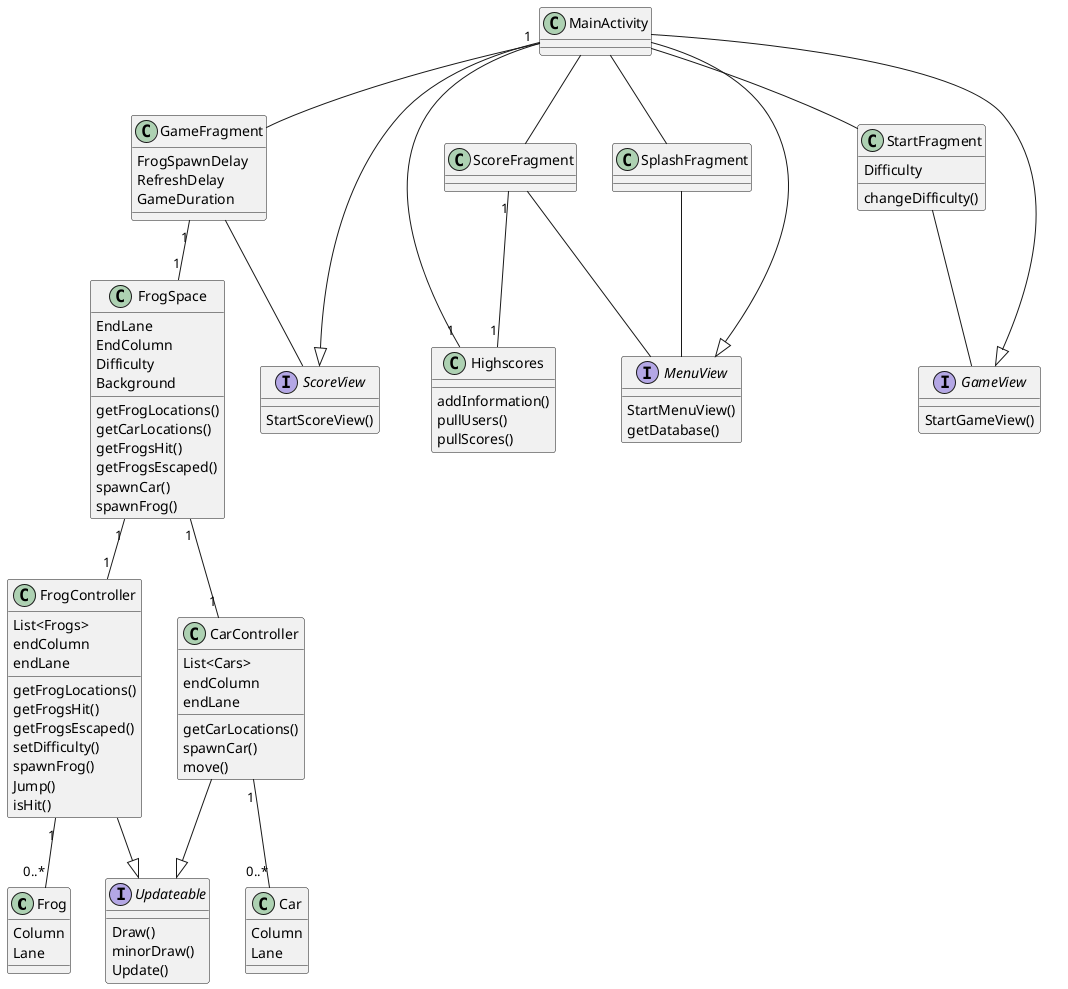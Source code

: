 @startuml
class Frog {
    Column
    Lane
}

class Car {
    Column
    Lane
}

class FrogController {
    List<Frogs>
    endColumn
    endLane
    getFrogLocations()
    getFrogsHit()
    getFrogsEscaped()
    setDifficulty()
    spawnFrog()
    Jump()
    isHit()
}

class CarController {
    List<Cars>
    endColumn
    endLane
    getCarLocations()
    spawnCar()
    move()
}

class FrogSpace {
    EndLane
    EndColumn
    Difficulty
    Background
    getFrogLocations()
    getCarLocations()
    getFrogsHit()
    getFrogsEscaped()
    spawnCar()
    spawnFrog()
}

class GameFragment {
    FrogSpawnDelay
    RefreshDelay
    GameDuration
}

class Highscores {
    addInformation()
    pullUsers()
    pullScores()
}

class MainActivity

class ScoreFragment

class SplashFragment

class StartFragment {
    Difficulty
    changeDifficulty()
}

interface Updateable {
    Draw()
    minorDraw()
    Update()
}

interface GameView {
    StartGameView()
}

interface MenuView {
    StartMenuView()
    getDatabase()
}

interface ScoreView {
    StartScoreView()
}

MainActivity -- SplashFragment
MainActivity -- ScoreFragment
MainActivity -- GameFragment
MainActivity -- StartFragment
MainActivity --|> GameView
MainActivity --|> MenuView
MainActivity --|> ScoreView

ScoreFragment "1" -- "1" Highscores
MainActivity "1" -- "1" Highscores

ScoreFragment -- MenuView
SplashFragment -- MenuView
GameFragment -- ScoreView
StartFragment -- GameView

GameFragment "1" -- "1" FrogSpace
FrogController "1" -- "0..*" Frog
CarController "1" -- "0..*" Car
FrogSpace "1" -- "1" FrogController
FrogSpace "1" -- "1" CarController
FrogController --|> Updateable
CarController --|> Updateable


@enduml